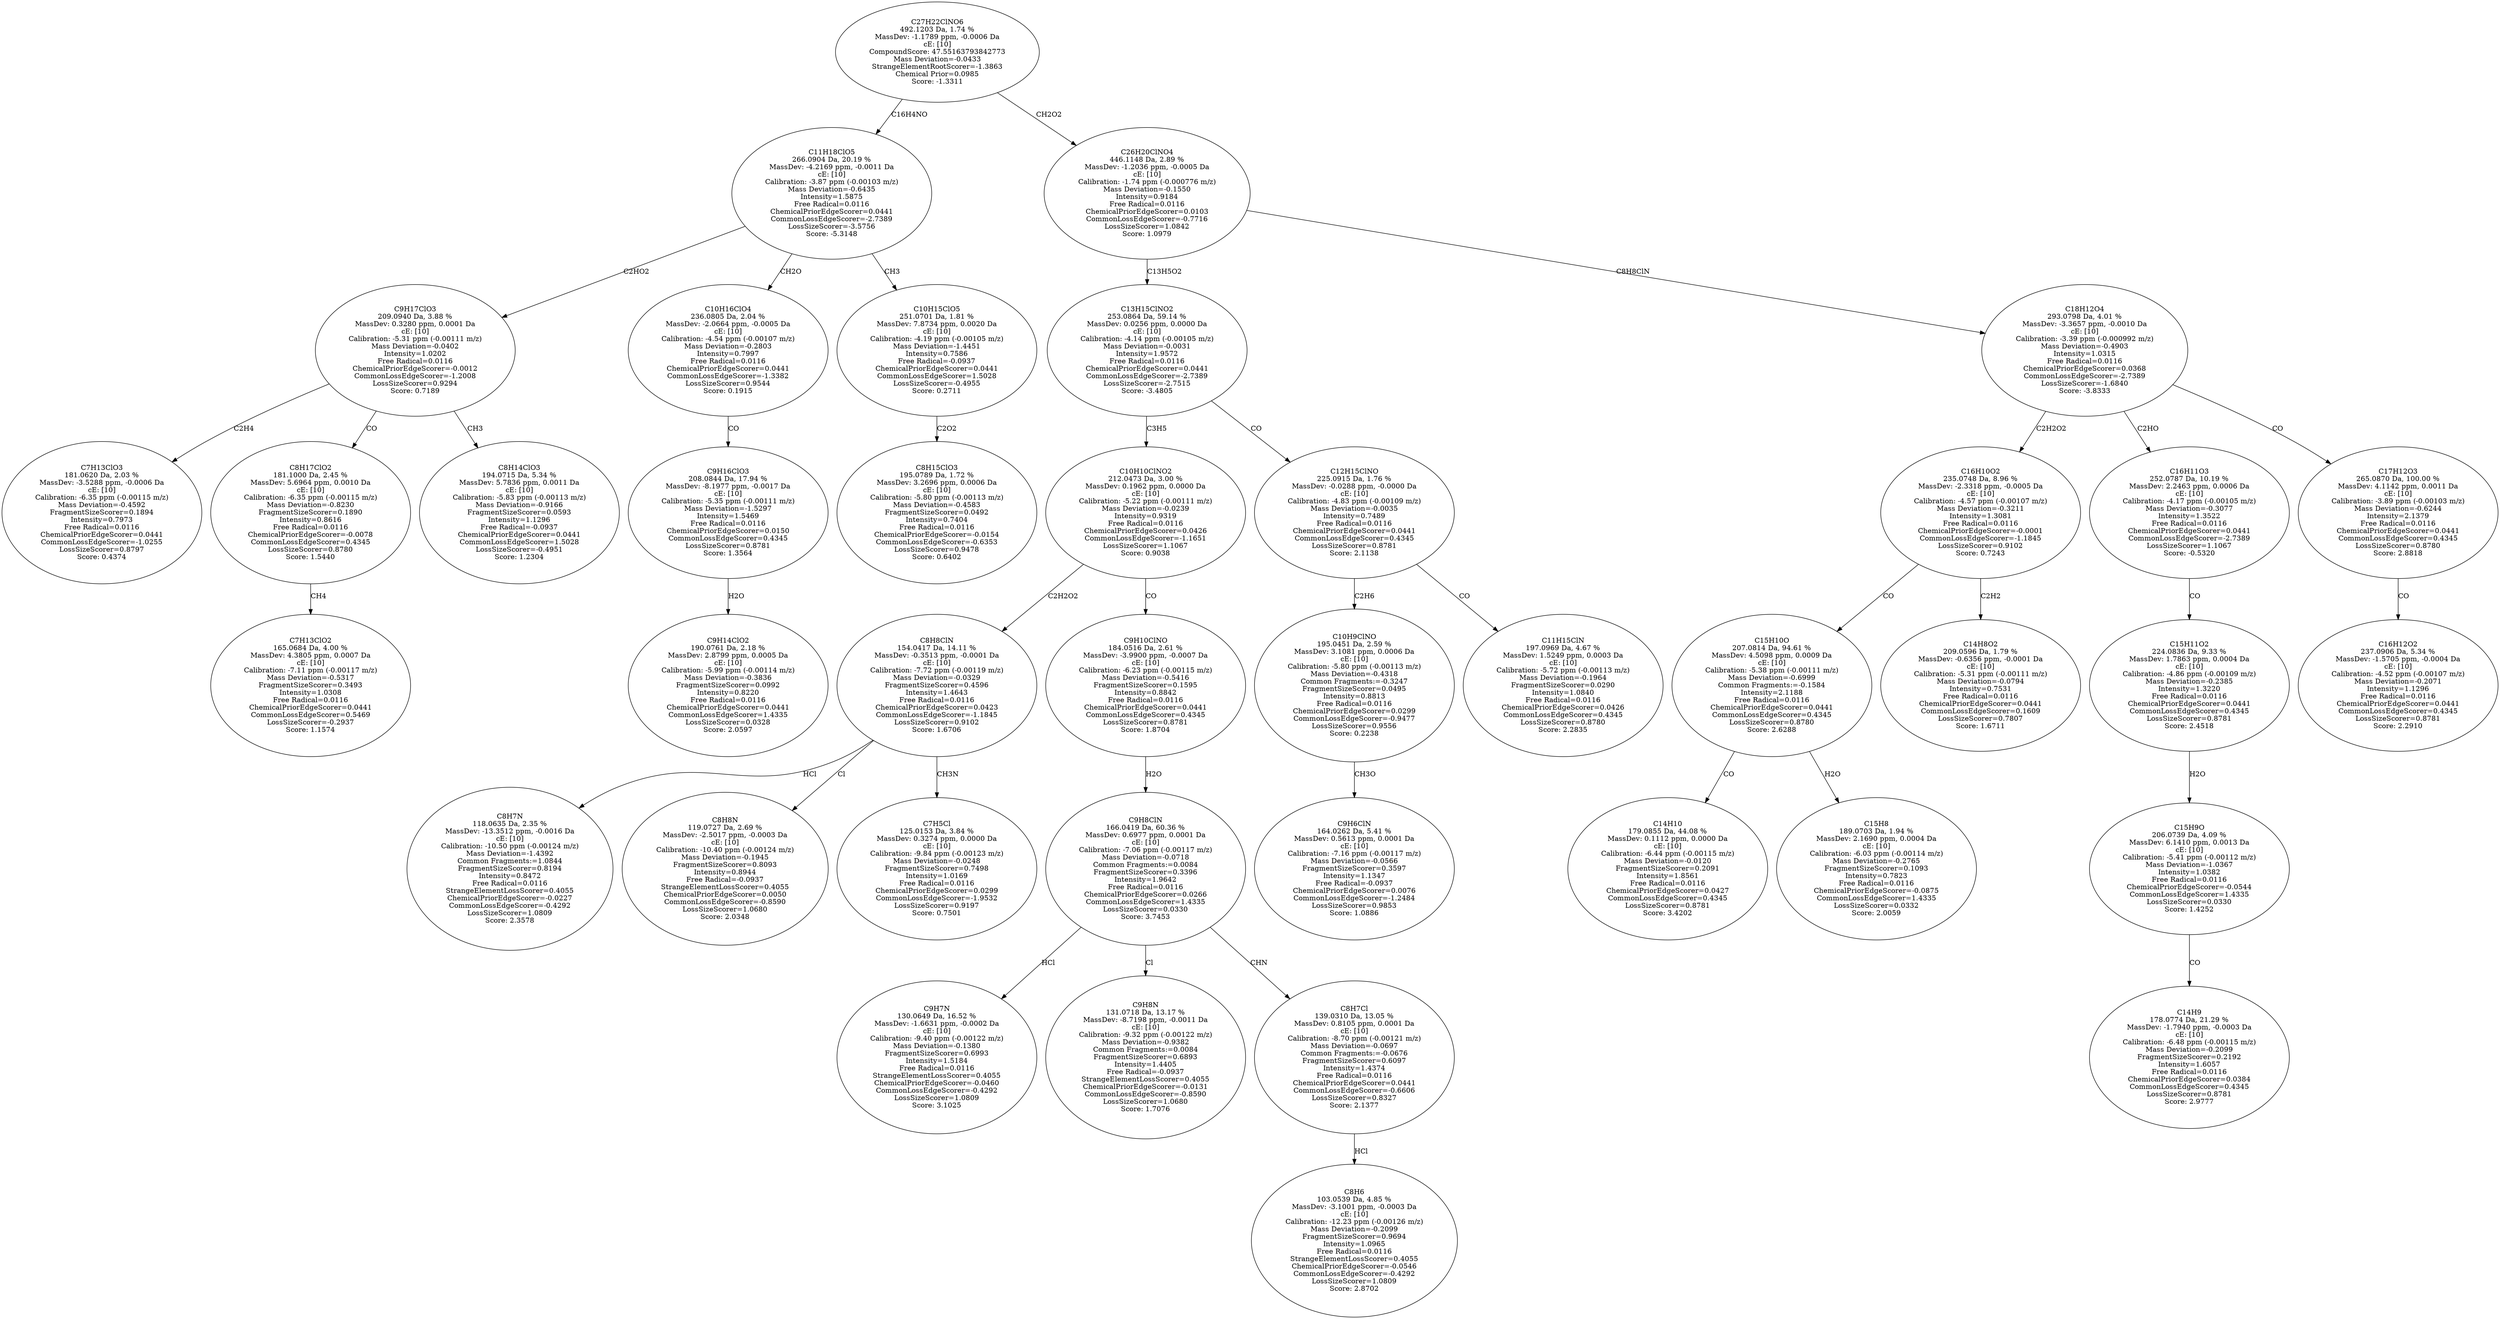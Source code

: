 strict digraph {
v1 [label="C7H13ClO3\n181.0620 Da, 2.03 %\nMassDev: -3.5288 ppm, -0.0006 Da\ncE: [10]\nCalibration: -6.35 ppm (-0.00115 m/z)\nMass Deviation=-0.4592\nFragmentSizeScorer=0.1894\nIntensity=0.7973\nFree Radical=0.0116\nChemicalPriorEdgeScorer=0.0441\nCommonLossEdgeScorer=-1.0255\nLossSizeScorer=0.8797\nScore: 0.4374"];
v2 [label="C7H13ClO2\n165.0684 Da, 4.00 %\nMassDev: 4.3805 ppm, 0.0007 Da\ncE: [10]\nCalibration: -7.11 ppm (-0.00117 m/z)\nMass Deviation=-0.5317\nFragmentSizeScorer=0.3493\nIntensity=1.0308\nFree Radical=0.0116\nChemicalPriorEdgeScorer=0.0441\nCommonLossEdgeScorer=0.5469\nLossSizeScorer=-0.2937\nScore: 1.1574"];
v3 [label="C8H17ClO2\n181.1000 Da, 2.45 %\nMassDev: 5.6964 ppm, 0.0010 Da\ncE: [10]\nCalibration: -6.35 ppm (-0.00115 m/z)\nMass Deviation=-0.8230\nFragmentSizeScorer=0.1890\nIntensity=0.8616\nFree Radical=0.0116\nChemicalPriorEdgeScorer=-0.0078\nCommonLossEdgeScorer=0.4345\nLossSizeScorer=0.8780\nScore: 1.5440"];
v4 [label="C8H14ClO3\n194.0715 Da, 5.34 %\nMassDev: 5.7836 ppm, 0.0011 Da\ncE: [10]\nCalibration: -5.83 ppm (-0.00113 m/z)\nMass Deviation=-0.9166\nFragmentSizeScorer=0.0593\nIntensity=1.1296\nFree Radical=-0.0937\nChemicalPriorEdgeScorer=0.0441\nCommonLossEdgeScorer=1.5028\nLossSizeScorer=-0.4951\nScore: 1.2304"];
v5 [label="C9H17ClO3\n209.0940 Da, 3.88 %\nMassDev: 0.3280 ppm, 0.0001 Da\ncE: [10]\nCalibration: -5.31 ppm (-0.00111 m/z)\nMass Deviation=-0.0402\nIntensity=1.0202\nFree Radical=0.0116\nChemicalPriorEdgeScorer=-0.0012\nCommonLossEdgeScorer=-1.2008\nLossSizeScorer=0.9294\nScore: 0.7189"];
v6 [label="C9H14ClO2\n190.0761 Da, 2.18 %\nMassDev: 2.8799 ppm, 0.0005 Da\ncE: [10]\nCalibration: -5.99 ppm (-0.00114 m/z)\nMass Deviation=-0.3836\nFragmentSizeScorer=0.0992\nIntensity=0.8220\nFree Radical=0.0116\nChemicalPriorEdgeScorer=0.0441\nCommonLossEdgeScorer=1.4335\nLossSizeScorer=0.0328\nScore: 2.0597"];
v7 [label="C9H16ClO3\n208.0844 Da, 17.94 %\nMassDev: -8.1977 ppm, -0.0017 Da\ncE: [10]\nCalibration: -5.35 ppm (-0.00111 m/z)\nMass Deviation=-1.5297\nIntensity=1.5469\nFree Radical=0.0116\nChemicalPriorEdgeScorer=0.0150\nCommonLossEdgeScorer=0.4345\nLossSizeScorer=0.8781\nScore: 1.3564"];
v8 [label="C10H16ClO4\n236.0805 Da, 2.04 %\nMassDev: -2.0664 ppm, -0.0005 Da\ncE: [10]\nCalibration: -4.54 ppm (-0.00107 m/z)\nMass Deviation=-0.2803\nIntensity=0.7997\nFree Radical=0.0116\nChemicalPriorEdgeScorer=0.0441\nCommonLossEdgeScorer=-1.3382\nLossSizeScorer=0.9544\nScore: 0.1915"];
v9 [label="C8H15ClO3\n195.0789 Da, 1.72 %\nMassDev: 3.2696 ppm, 0.0006 Da\ncE: [10]\nCalibration: -5.80 ppm (-0.00113 m/z)\nMass Deviation=-0.4583\nFragmentSizeScorer=0.0492\nIntensity=0.7404\nFree Radical=0.0116\nChemicalPriorEdgeScorer=-0.0154\nCommonLossEdgeScorer=-0.6353\nLossSizeScorer=0.9478\nScore: 0.6402"];
v10 [label="C10H15ClO5\n251.0701 Da, 1.81 %\nMassDev: 7.8734 ppm, 0.0020 Da\ncE: [10]\nCalibration: -4.19 ppm (-0.00105 m/z)\nMass Deviation=-1.4451\nIntensity=0.7586\nFree Radical=-0.0937\nChemicalPriorEdgeScorer=0.0441\nCommonLossEdgeScorer=1.5028\nLossSizeScorer=-0.4955\nScore: 0.2711"];
v11 [label="C11H18ClO5\n266.0904 Da, 20.19 %\nMassDev: -4.2169 ppm, -0.0011 Da\ncE: [10]\nCalibration: -3.87 ppm (-0.00103 m/z)\nMass Deviation=-0.6435\nIntensity=1.5875\nFree Radical=0.0116\nChemicalPriorEdgeScorer=0.0441\nCommonLossEdgeScorer=-2.7389\nLossSizeScorer=-3.5756\nScore: -5.3148"];
v12 [label="C8H7N\n118.0635 Da, 2.35 %\nMassDev: -13.3512 ppm, -0.0016 Da\ncE: [10]\nCalibration: -10.50 ppm (-0.00124 m/z)\nMass Deviation=-1.4392\nCommon Fragments:=1.0844\nFragmentSizeScorer=0.8194\nIntensity=0.8472\nFree Radical=0.0116\nStrangeElementLossScorer=0.4055\nChemicalPriorEdgeScorer=-0.0227\nCommonLossEdgeScorer=-0.4292\nLossSizeScorer=1.0809\nScore: 2.3578"];
v13 [label="C8H8N\n119.0727 Da, 2.69 %\nMassDev: -2.5017 ppm, -0.0003 Da\ncE: [10]\nCalibration: -10.40 ppm (-0.00124 m/z)\nMass Deviation=-0.1945\nFragmentSizeScorer=0.8093\nIntensity=0.8944\nFree Radical=-0.0937\nStrangeElementLossScorer=0.4055\nChemicalPriorEdgeScorer=0.0050\nCommonLossEdgeScorer=-0.8590\nLossSizeScorer=1.0680\nScore: 2.0348"];
v14 [label="C7H5Cl\n125.0153 Da, 3.84 %\nMassDev: 0.3274 ppm, 0.0000 Da\ncE: [10]\nCalibration: -9.84 ppm (-0.00123 m/z)\nMass Deviation=-0.0248\nFragmentSizeScorer=0.7498\nIntensity=1.0169\nFree Radical=0.0116\nChemicalPriorEdgeScorer=0.0299\nCommonLossEdgeScorer=-1.9532\nLossSizeScorer=0.9197\nScore: 0.7501"];
v15 [label="C8H8ClN\n154.0417 Da, 14.11 %\nMassDev: -0.3513 ppm, -0.0001 Da\ncE: [10]\nCalibration: -7.72 ppm (-0.00119 m/z)\nMass Deviation=-0.0329\nFragmentSizeScorer=0.4596\nIntensity=1.4643\nFree Radical=0.0116\nChemicalPriorEdgeScorer=0.0423\nCommonLossEdgeScorer=-1.1845\nLossSizeScorer=0.9102\nScore: 1.6706"];
v16 [label="C9H7N\n130.0649 Da, 16.52 %\nMassDev: -1.6631 ppm, -0.0002 Da\ncE: [10]\nCalibration: -9.40 ppm (-0.00122 m/z)\nMass Deviation=-0.1380\nFragmentSizeScorer=0.6993\nIntensity=1.5184\nFree Radical=0.0116\nStrangeElementLossScorer=0.4055\nChemicalPriorEdgeScorer=-0.0460\nCommonLossEdgeScorer=-0.4292\nLossSizeScorer=1.0809\nScore: 3.1025"];
v17 [label="C9H8N\n131.0718 Da, 13.17 %\nMassDev: -8.7198 ppm, -0.0011 Da\ncE: [10]\nCalibration: -9.32 ppm (-0.00122 m/z)\nMass Deviation=-0.9382\nCommon Fragments:=0.0084\nFragmentSizeScorer=0.6893\nIntensity=1.4405\nFree Radical=-0.0937\nStrangeElementLossScorer=0.4055\nChemicalPriorEdgeScorer=-0.0131\nCommonLossEdgeScorer=-0.8590\nLossSizeScorer=1.0680\nScore: 1.7076"];
v18 [label="C8H6\n103.0539 Da, 4.85 %\nMassDev: -3.1001 ppm, -0.0003 Da\ncE: [10]\nCalibration: -12.23 ppm (-0.00126 m/z)\nMass Deviation=-0.2099\nFragmentSizeScorer=0.9694\nIntensity=1.0965\nFree Radical=0.0116\nStrangeElementLossScorer=0.4055\nChemicalPriorEdgeScorer=-0.0546\nCommonLossEdgeScorer=-0.4292\nLossSizeScorer=1.0809\nScore: 2.8702"];
v19 [label="C8H7Cl\n139.0310 Da, 13.05 %\nMassDev: 0.8105 ppm, 0.0001 Da\ncE: [10]\nCalibration: -8.70 ppm (-0.00121 m/z)\nMass Deviation=-0.0697\nCommon Fragments:=-0.0676\nFragmentSizeScorer=0.6097\nIntensity=1.4374\nFree Radical=0.0116\nChemicalPriorEdgeScorer=0.0441\nCommonLossEdgeScorer=-0.6606\nLossSizeScorer=0.8327\nScore: 2.1377"];
v20 [label="C9H8ClN\n166.0419 Da, 60.36 %\nMassDev: 0.6977 ppm, 0.0001 Da\ncE: [10]\nCalibration: -7.06 ppm (-0.00117 m/z)\nMass Deviation=-0.0718\nCommon Fragments:=0.0084\nFragmentSizeScorer=0.3396\nIntensity=1.9642\nFree Radical=0.0116\nChemicalPriorEdgeScorer=0.0266\nCommonLossEdgeScorer=1.4335\nLossSizeScorer=0.0330\nScore: 3.7453"];
v21 [label="C9H10ClNO\n184.0516 Da, 2.61 %\nMassDev: -3.9900 ppm, -0.0007 Da\ncE: [10]\nCalibration: -6.23 ppm (-0.00115 m/z)\nMass Deviation=-0.5416\nFragmentSizeScorer=0.1595\nIntensity=0.8842\nFree Radical=0.0116\nChemicalPriorEdgeScorer=0.0441\nCommonLossEdgeScorer=0.4345\nLossSizeScorer=0.8781\nScore: 1.8704"];
v22 [label="C10H10ClNO2\n212.0473 Da, 3.00 %\nMassDev: 0.1962 ppm, 0.0000 Da\ncE: [10]\nCalibration: -5.22 ppm (-0.00111 m/z)\nMass Deviation=-0.0239\nIntensity=0.9319\nFree Radical=0.0116\nChemicalPriorEdgeScorer=0.0426\nCommonLossEdgeScorer=-1.1651\nLossSizeScorer=1.1067\nScore: 0.9038"];
v23 [label="C9H6ClN\n164.0262 Da, 5.41 %\nMassDev: 0.5613 ppm, 0.0001 Da\ncE: [10]\nCalibration: -7.16 ppm (-0.00117 m/z)\nMass Deviation=-0.0566\nFragmentSizeScorer=0.3597\nIntensity=1.1347\nFree Radical=-0.0937\nChemicalPriorEdgeScorer=0.0076\nCommonLossEdgeScorer=-1.2484\nLossSizeScorer=0.9853\nScore: 1.0886"];
v24 [label="C10H9ClNO\n195.0451 Da, 2.59 %\nMassDev: 3.1081 ppm, 0.0006 Da\ncE: [10]\nCalibration: -5.80 ppm (-0.00113 m/z)\nMass Deviation=-0.4318\nCommon Fragments:=-0.3247\nFragmentSizeScorer=0.0495\nIntensity=0.8813\nFree Radical=0.0116\nChemicalPriorEdgeScorer=0.0299\nCommonLossEdgeScorer=-0.9477\nLossSizeScorer=0.9556\nScore: 0.2238"];
v25 [label="C11H15ClN\n197.0969 Da, 4.67 %\nMassDev: 1.5249 ppm, 0.0003 Da\ncE: [10]\nCalibration: -5.72 ppm (-0.00113 m/z)\nMass Deviation=-0.1964\nFragmentSizeScorer=0.0290\nIntensity=1.0840\nFree Radical=0.0116\nChemicalPriorEdgeScorer=0.0426\nCommonLossEdgeScorer=0.4345\nLossSizeScorer=0.8780\nScore: 2.2835"];
v26 [label="C12H15ClNO\n225.0915 Da, 1.76 %\nMassDev: -0.0288 ppm, -0.0000 Da\ncE: [10]\nCalibration: -4.83 ppm (-0.00109 m/z)\nMass Deviation=-0.0035\nIntensity=0.7489\nFree Radical=0.0116\nChemicalPriorEdgeScorer=0.0441\nCommonLossEdgeScorer=0.4345\nLossSizeScorer=0.8781\nScore: 2.1138"];
v27 [label="C13H15ClNO2\n253.0864 Da, 59.14 %\nMassDev: 0.0256 ppm, 0.0000 Da\ncE: [10]\nCalibration: -4.14 ppm (-0.00105 m/z)\nMass Deviation=-0.0031\nIntensity=1.9572\nFree Radical=0.0116\nChemicalPriorEdgeScorer=0.0441\nCommonLossEdgeScorer=-2.7389\nLossSizeScorer=-2.7515\nScore: -3.4805"];
v28 [label="C14H10\n179.0855 Da, 44.08 %\nMassDev: 0.1112 ppm, 0.0000 Da\ncE: [10]\nCalibration: -6.44 ppm (-0.00115 m/z)\nMass Deviation=-0.0120\nFragmentSizeScorer=0.2091\nIntensity=1.8561\nFree Radical=0.0116\nChemicalPriorEdgeScorer=0.0427\nCommonLossEdgeScorer=0.4345\nLossSizeScorer=0.8781\nScore: 3.4202"];
v29 [label="C15H8\n189.0703 Da, 1.94 %\nMassDev: 2.1690 ppm, 0.0004 Da\ncE: [10]\nCalibration: -6.03 ppm (-0.00114 m/z)\nMass Deviation=-0.2765\nFragmentSizeScorer=0.1093\nIntensity=0.7823\nFree Radical=0.0116\nChemicalPriorEdgeScorer=-0.0875\nCommonLossEdgeScorer=1.4335\nLossSizeScorer=0.0332\nScore: 2.0059"];
v30 [label="C15H10O\n207.0814 Da, 94.61 %\nMassDev: 4.5098 ppm, 0.0009 Da\ncE: [10]\nCalibration: -5.38 ppm (-0.00111 m/z)\nMass Deviation=-0.6999\nCommon Fragments:=-0.1584\nIntensity=2.1188\nFree Radical=0.0116\nChemicalPriorEdgeScorer=0.0441\nCommonLossEdgeScorer=0.4345\nLossSizeScorer=0.8780\nScore: 2.6288"];
v31 [label="C14H8O2\n209.0596 Da, 1.79 %\nMassDev: -0.6356 ppm, -0.0001 Da\ncE: [10]\nCalibration: -5.31 ppm (-0.00111 m/z)\nMass Deviation=-0.0794\nIntensity=0.7531\nFree Radical=0.0116\nChemicalPriorEdgeScorer=0.0441\nCommonLossEdgeScorer=0.1609\nLossSizeScorer=0.7807\nScore: 1.6711"];
v32 [label="C16H10O2\n235.0748 Da, 8.96 %\nMassDev: -2.3318 ppm, -0.0005 Da\ncE: [10]\nCalibration: -4.57 ppm (-0.00107 m/z)\nMass Deviation=-0.3211\nIntensity=1.3081\nFree Radical=0.0116\nChemicalPriorEdgeScorer=-0.0001\nCommonLossEdgeScorer=-1.1845\nLossSizeScorer=0.9102\nScore: 0.7243"];
v33 [label="C14H9\n178.0774 Da, 21.29 %\nMassDev: -1.7940 ppm, -0.0003 Da\ncE: [10]\nCalibration: -6.48 ppm (-0.00115 m/z)\nMass Deviation=-0.2099\nFragmentSizeScorer=0.2192\nIntensity=1.6057\nFree Radical=0.0116\nChemicalPriorEdgeScorer=0.0384\nCommonLossEdgeScorer=0.4345\nLossSizeScorer=0.8781\nScore: 2.9777"];
v34 [label="C15H9O\n206.0739 Da, 4.09 %\nMassDev: 6.1410 ppm, 0.0013 Da\ncE: [10]\nCalibration: -5.41 ppm (-0.00112 m/z)\nMass Deviation=-1.0367\nIntensity=1.0382\nFree Radical=0.0116\nChemicalPriorEdgeScorer=-0.0544\nCommonLossEdgeScorer=1.4335\nLossSizeScorer=0.0330\nScore: 1.4252"];
v35 [label="C15H11O2\n224.0836 Da, 9.33 %\nMassDev: 1.7863 ppm, 0.0004 Da\ncE: [10]\nCalibration: -4.86 ppm (-0.00109 m/z)\nMass Deviation=-0.2385\nIntensity=1.3220\nFree Radical=0.0116\nChemicalPriorEdgeScorer=0.0441\nCommonLossEdgeScorer=0.4345\nLossSizeScorer=0.8781\nScore: 2.4518"];
v36 [label="C16H11O3\n252.0787 Da, 10.19 %\nMassDev: 2.2463 ppm, 0.0006 Da\ncE: [10]\nCalibration: -4.17 ppm (-0.00105 m/z)\nMass Deviation=-0.3077\nIntensity=1.3522\nFree Radical=0.0116\nChemicalPriorEdgeScorer=0.0441\nCommonLossEdgeScorer=-2.7389\nLossSizeScorer=1.1067\nScore: -0.5320"];
v37 [label="C16H12O2\n237.0906 Da, 5.34 %\nMassDev: -1.5705 ppm, -0.0004 Da\ncE: [10]\nCalibration: -4.52 ppm (-0.00107 m/z)\nMass Deviation=-0.2071\nIntensity=1.1296\nFree Radical=0.0116\nChemicalPriorEdgeScorer=0.0441\nCommonLossEdgeScorer=0.4345\nLossSizeScorer=0.8781\nScore: 2.2910"];
v38 [label="C17H12O3\n265.0870 Da, 100.00 %\nMassDev: 4.1142 ppm, 0.0011 Da\ncE: [10]\nCalibration: -3.89 ppm (-0.00103 m/z)\nMass Deviation=-0.6244\nIntensity=2.1379\nFree Radical=0.0116\nChemicalPriorEdgeScorer=0.0441\nCommonLossEdgeScorer=0.4345\nLossSizeScorer=0.8780\nScore: 2.8818"];
v39 [label="C18H12O4\n293.0798 Da, 4.01 %\nMassDev: -3.3657 ppm, -0.0010 Da\ncE: [10]\nCalibration: -3.39 ppm (-0.000992 m/z)\nMass Deviation=-0.4903\nIntensity=1.0315\nFree Radical=0.0116\nChemicalPriorEdgeScorer=0.0368\nCommonLossEdgeScorer=-2.7389\nLossSizeScorer=-1.6840\nScore: -3.8333"];
v40 [label="C26H20ClNO4\n446.1148 Da, 2.89 %\nMassDev: -1.2036 ppm, -0.0005 Da\ncE: [10]\nCalibration: -1.74 ppm (-0.000776 m/z)\nMass Deviation=-0.1550\nIntensity=0.9184\nFree Radical=0.0116\nChemicalPriorEdgeScorer=0.0103\nCommonLossEdgeScorer=-0.7716\nLossSizeScorer=1.0842\nScore: 1.0979"];
v41 [label="C27H22ClNO6\n492.1203 Da, 1.74 %\nMassDev: -1.1789 ppm, -0.0006 Da\ncE: [10]\nCompoundScore: 47.55163793842773\nMass Deviation=-0.0433\nStrangeElementRootScorer=-1.3863\nChemical Prior=0.0985\nScore: -1.3311"];
v5 -> v1 [label="C2H4"];
v3 -> v2 [label="CH4"];
v5 -> v3 [label="CO"];
v5 -> v4 [label="CH3"];
v11 -> v5 [label="C2HO2"];
v7 -> v6 [label="H2O"];
v8 -> v7 [label="CO"];
v11 -> v8 [label="CH2O"];
v10 -> v9 [label="C2O2"];
v11 -> v10 [label="CH3"];
v41 -> v11 [label="C16H4NO"];
v15 -> v12 [label="HCl"];
v15 -> v13 [label="Cl"];
v15 -> v14 [label="CH3N"];
v22 -> v15 [label="C2H2O2"];
v20 -> v16 [label="HCl"];
v20 -> v17 [label="Cl"];
v19 -> v18 [label="HCl"];
v20 -> v19 [label="CHN"];
v21 -> v20 [label="H2O"];
v22 -> v21 [label="CO"];
v27 -> v22 [label="C3H5"];
v24 -> v23 [label="CH3O"];
v26 -> v24 [label="C2H6"];
v26 -> v25 [label="CO"];
v27 -> v26 [label="CO"];
v40 -> v27 [label="C13H5O2"];
v30 -> v28 [label="CO"];
v30 -> v29 [label="H2O"];
v32 -> v30 [label="CO"];
v32 -> v31 [label="C2H2"];
v39 -> v32 [label="C2H2O2"];
v34 -> v33 [label="CO"];
v35 -> v34 [label="H2O"];
v36 -> v35 [label="CO"];
v39 -> v36 [label="C2HO"];
v38 -> v37 [label="CO"];
v39 -> v38 [label="CO"];
v40 -> v39 [label="C8H8ClN"];
v41 -> v40 [label="CH2O2"];
}